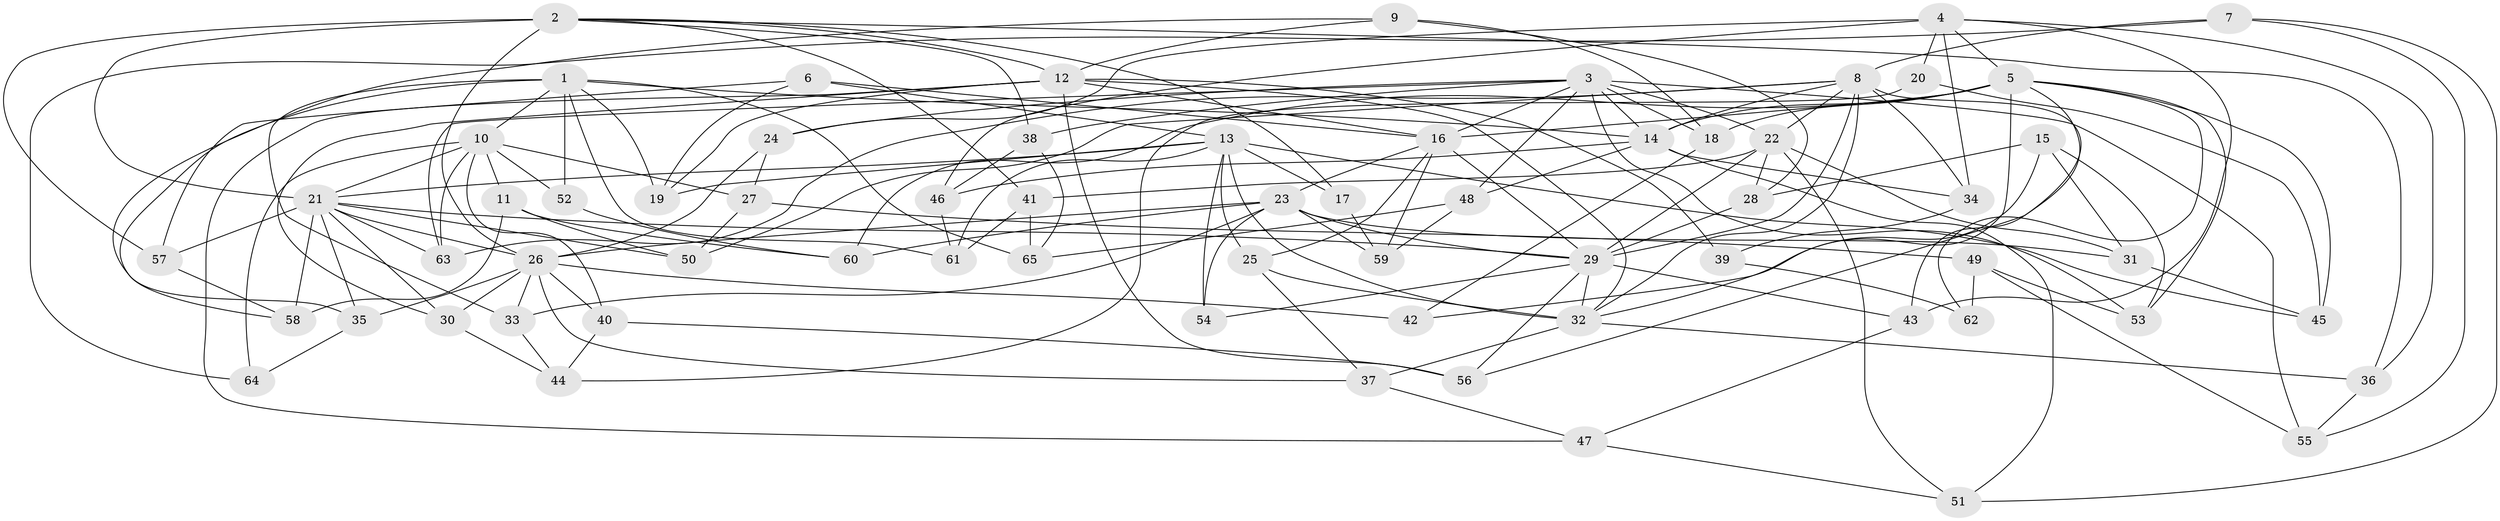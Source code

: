 // original degree distribution, {4: 1.0}
// Generated by graph-tools (version 1.1) at 2025/38/03/09/25 02:38:07]
// undirected, 65 vertices, 166 edges
graph export_dot {
graph [start="1"]
  node [color=gray90,style=filled];
  1;
  2;
  3;
  4;
  5;
  6;
  7;
  8;
  9;
  10;
  11;
  12;
  13;
  14;
  15;
  16;
  17;
  18;
  19;
  20;
  21;
  22;
  23;
  24;
  25;
  26;
  27;
  28;
  29;
  30;
  31;
  32;
  33;
  34;
  35;
  36;
  37;
  38;
  39;
  40;
  41;
  42;
  43;
  44;
  45;
  46;
  47;
  48;
  49;
  50;
  51;
  52;
  53;
  54;
  55;
  56;
  57;
  58;
  59;
  60;
  61;
  62;
  63;
  64;
  65;
  1 -- 10 [weight=2.0];
  1 -- 14 [weight=1.0];
  1 -- 19 [weight=1.0];
  1 -- 33 [weight=1.0];
  1 -- 52 [weight=2.0];
  1 -- 58 [weight=1.0];
  1 -- 61 [weight=1.0];
  1 -- 65 [weight=1.0];
  2 -- 12 [weight=1.0];
  2 -- 17 [weight=1.0];
  2 -- 21 [weight=2.0];
  2 -- 26 [weight=2.0];
  2 -- 36 [weight=1.0];
  2 -- 38 [weight=1.0];
  2 -- 41 [weight=1.0];
  2 -- 57 [weight=1.0];
  3 -- 14 [weight=2.0];
  3 -- 16 [weight=2.0];
  3 -- 18 [weight=1.0];
  3 -- 22 [weight=1.0];
  3 -- 24 [weight=1.0];
  3 -- 38 [weight=1.0];
  3 -- 48 [weight=1.0];
  3 -- 53 [weight=1.0];
  3 -- 55 [weight=1.0];
  3 -- 63 [weight=1.0];
  4 -- 5 [weight=1.0];
  4 -- 20 [weight=2.0];
  4 -- 24 [weight=1.0];
  4 -- 34 [weight=1.0];
  4 -- 36 [weight=1.0];
  4 -- 43 [weight=1.0];
  4 -- 46 [weight=1.0];
  5 -- 14 [weight=1.0];
  5 -- 16 [weight=2.0];
  5 -- 18 [weight=1.0];
  5 -- 32 [weight=1.0];
  5 -- 45 [weight=1.0];
  5 -- 53 [weight=1.0];
  5 -- 56 [weight=1.0];
  5 -- 60 [weight=1.0];
  5 -- 62 [weight=2.0];
  6 -- 13 [weight=1.0];
  6 -- 16 [weight=1.0];
  6 -- 19 [weight=1.0];
  6 -- 57 [weight=1.0];
  7 -- 8 [weight=1.0];
  7 -- 51 [weight=1.0];
  7 -- 55 [weight=1.0];
  7 -- 64 [weight=1.0];
  8 -- 14 [weight=2.0];
  8 -- 22 [weight=1.0];
  8 -- 29 [weight=1.0];
  8 -- 32 [weight=1.0];
  8 -- 34 [weight=1.0];
  8 -- 43 [weight=1.0];
  8 -- 50 [weight=1.0];
  8 -- 63 [weight=1.0];
  9 -- 12 [weight=1.0];
  9 -- 18 [weight=1.0];
  9 -- 28 [weight=1.0];
  9 -- 35 [weight=1.0];
  10 -- 11 [weight=1.0];
  10 -- 21 [weight=1.0];
  10 -- 27 [weight=1.0];
  10 -- 40 [weight=1.0];
  10 -- 52 [weight=1.0];
  10 -- 63 [weight=1.0];
  10 -- 64 [weight=2.0];
  11 -- 50 [weight=1.0];
  11 -- 58 [weight=1.0];
  11 -- 60 [weight=1.0];
  12 -- 16 [weight=1.0];
  12 -- 19 [weight=1.0];
  12 -- 30 [weight=1.0];
  12 -- 32 [weight=1.0];
  12 -- 39 [weight=2.0];
  12 -- 47 [weight=1.0];
  12 -- 56 [weight=1.0];
  13 -- 17 [weight=2.0];
  13 -- 19 [weight=1.0];
  13 -- 21 [weight=1.0];
  13 -- 25 [weight=1.0];
  13 -- 32 [weight=3.0];
  13 -- 45 [weight=1.0];
  13 -- 54 [weight=1.0];
  13 -- 61 [weight=1.0];
  14 -- 34 [weight=1.0];
  14 -- 46 [weight=1.0];
  14 -- 48 [weight=1.0];
  14 -- 51 [weight=1.0];
  15 -- 28 [weight=1.0];
  15 -- 31 [weight=1.0];
  15 -- 42 [weight=1.0];
  15 -- 53 [weight=1.0];
  16 -- 23 [weight=1.0];
  16 -- 25 [weight=1.0];
  16 -- 29 [weight=1.0];
  16 -- 59 [weight=1.0];
  17 -- 59 [weight=1.0];
  18 -- 42 [weight=1.0];
  20 -- 44 [weight=1.0];
  20 -- 45 [weight=1.0];
  21 -- 26 [weight=1.0];
  21 -- 29 [weight=1.0];
  21 -- 30 [weight=1.0];
  21 -- 35 [weight=1.0];
  21 -- 50 [weight=1.0];
  21 -- 57 [weight=1.0];
  21 -- 58 [weight=1.0];
  21 -- 63 [weight=1.0];
  22 -- 28 [weight=1.0];
  22 -- 29 [weight=2.0];
  22 -- 31 [weight=1.0];
  22 -- 41 [weight=1.0];
  22 -- 51 [weight=1.0];
  23 -- 26 [weight=1.0];
  23 -- 29 [weight=2.0];
  23 -- 31 [weight=1.0];
  23 -- 33 [weight=1.0];
  23 -- 54 [weight=2.0];
  23 -- 59 [weight=1.0];
  23 -- 60 [weight=1.0];
  24 -- 26 [weight=1.0];
  24 -- 27 [weight=1.0];
  25 -- 32 [weight=1.0];
  25 -- 37 [weight=1.0];
  26 -- 30 [weight=1.0];
  26 -- 33 [weight=1.0];
  26 -- 35 [weight=1.0];
  26 -- 37 [weight=1.0];
  26 -- 40 [weight=1.0];
  26 -- 42 [weight=2.0];
  27 -- 49 [weight=1.0];
  27 -- 50 [weight=1.0];
  28 -- 29 [weight=1.0];
  29 -- 32 [weight=1.0];
  29 -- 43 [weight=1.0];
  29 -- 54 [weight=1.0];
  29 -- 56 [weight=1.0];
  30 -- 44 [weight=1.0];
  31 -- 45 [weight=1.0];
  32 -- 36 [weight=1.0];
  32 -- 37 [weight=1.0];
  33 -- 44 [weight=1.0];
  34 -- 39 [weight=1.0];
  35 -- 64 [weight=1.0];
  36 -- 55 [weight=1.0];
  37 -- 47 [weight=1.0];
  38 -- 46 [weight=1.0];
  38 -- 65 [weight=1.0];
  39 -- 62 [weight=1.0];
  40 -- 44 [weight=1.0];
  40 -- 56 [weight=1.0];
  41 -- 61 [weight=1.0];
  41 -- 65 [weight=1.0];
  43 -- 47 [weight=1.0];
  46 -- 61 [weight=1.0];
  47 -- 51 [weight=1.0];
  48 -- 59 [weight=1.0];
  48 -- 65 [weight=1.0];
  49 -- 53 [weight=1.0];
  49 -- 55 [weight=1.0];
  49 -- 62 [weight=1.0];
  52 -- 60 [weight=1.0];
  57 -- 58 [weight=1.0];
}
